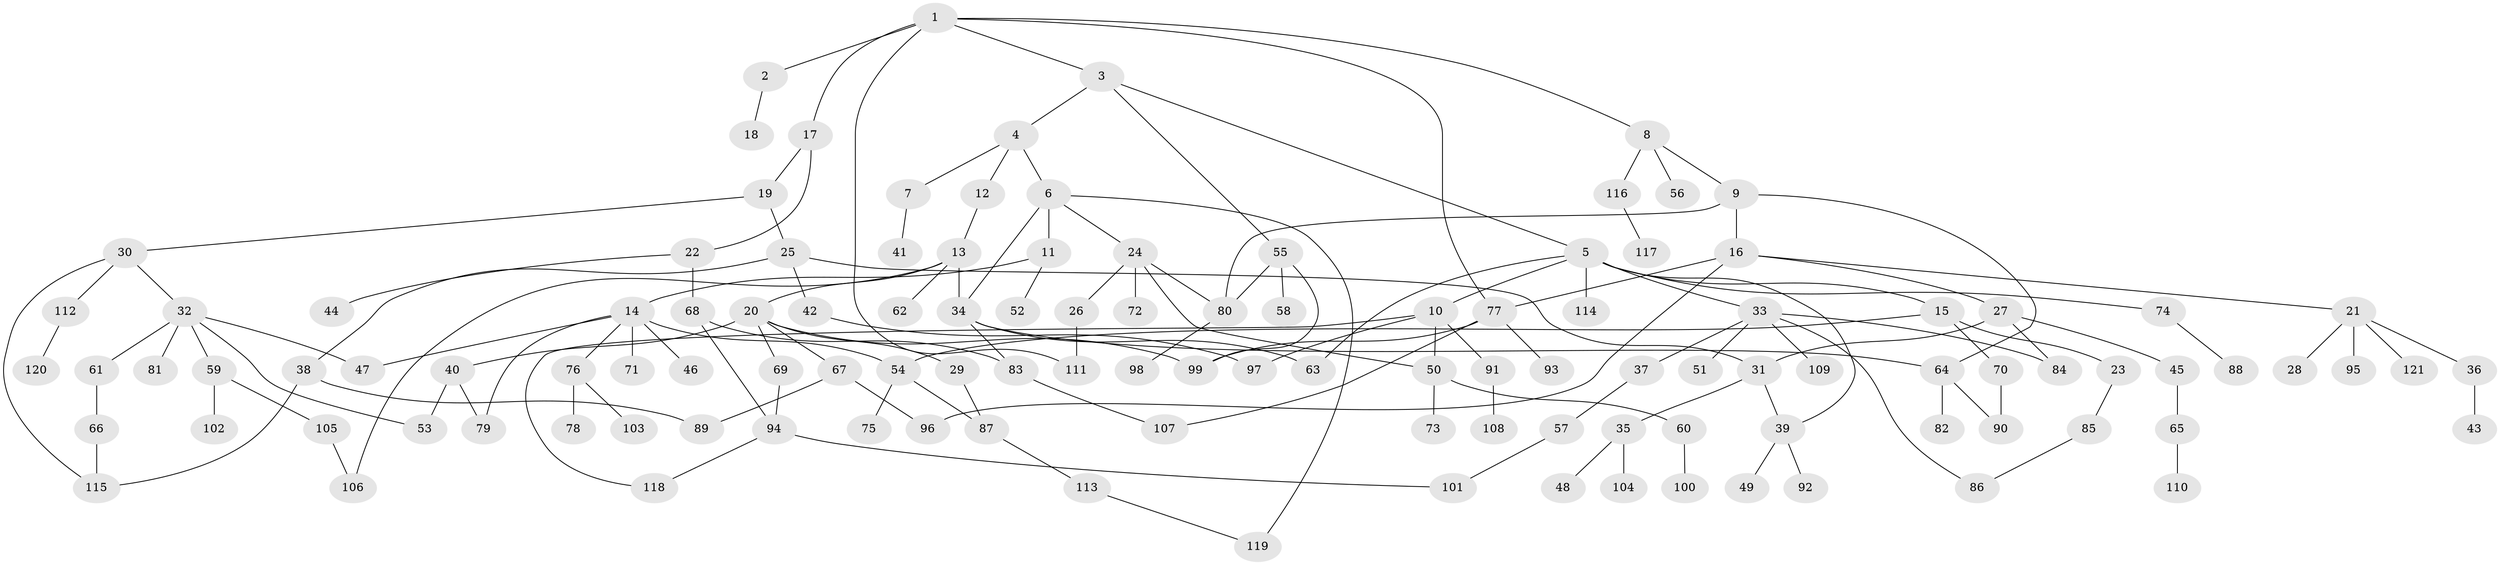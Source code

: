 // Generated by graph-tools (version 1.1) at 2025/49/03/09/25 03:49:18]
// undirected, 121 vertices, 152 edges
graph export_dot {
graph [start="1"]
  node [color=gray90,style=filled];
  1;
  2;
  3;
  4;
  5;
  6;
  7;
  8;
  9;
  10;
  11;
  12;
  13;
  14;
  15;
  16;
  17;
  18;
  19;
  20;
  21;
  22;
  23;
  24;
  25;
  26;
  27;
  28;
  29;
  30;
  31;
  32;
  33;
  34;
  35;
  36;
  37;
  38;
  39;
  40;
  41;
  42;
  43;
  44;
  45;
  46;
  47;
  48;
  49;
  50;
  51;
  52;
  53;
  54;
  55;
  56;
  57;
  58;
  59;
  60;
  61;
  62;
  63;
  64;
  65;
  66;
  67;
  68;
  69;
  70;
  71;
  72;
  73;
  74;
  75;
  76;
  77;
  78;
  79;
  80;
  81;
  82;
  83;
  84;
  85;
  86;
  87;
  88;
  89;
  90;
  91;
  92;
  93;
  94;
  95;
  96;
  97;
  98;
  99;
  100;
  101;
  102;
  103;
  104;
  105;
  106;
  107;
  108;
  109;
  110;
  111;
  112;
  113;
  114;
  115;
  116;
  117;
  118;
  119;
  120;
  121;
  1 -- 2;
  1 -- 3;
  1 -- 8;
  1 -- 17;
  1 -- 77;
  1 -- 111;
  2 -- 18;
  3 -- 4;
  3 -- 5;
  3 -- 55;
  4 -- 6;
  4 -- 7;
  4 -- 12;
  5 -- 10;
  5 -- 15;
  5 -- 33;
  5 -- 39;
  5 -- 74;
  5 -- 114;
  5 -- 63;
  6 -- 11;
  6 -- 24;
  6 -- 34;
  6 -- 119;
  7 -- 41;
  8 -- 9;
  8 -- 56;
  8 -- 116;
  9 -- 16;
  9 -- 64;
  9 -- 80;
  10 -- 50;
  10 -- 91;
  10 -- 97;
  10 -- 118;
  11 -- 14;
  11 -- 52;
  12 -- 13;
  13 -- 20;
  13 -- 62;
  13 -- 34;
  13 -- 106;
  14 -- 46;
  14 -- 47;
  14 -- 54;
  14 -- 71;
  14 -- 76;
  14 -- 79;
  15 -- 23;
  15 -- 70;
  15 -- 54;
  16 -- 21;
  16 -- 27;
  16 -- 77;
  16 -- 96;
  17 -- 19;
  17 -- 22;
  19 -- 25;
  19 -- 30;
  20 -- 29;
  20 -- 40;
  20 -- 67;
  20 -- 69;
  20 -- 99;
  21 -- 28;
  21 -- 36;
  21 -- 95;
  21 -- 121;
  22 -- 44;
  22 -- 68;
  23 -- 85;
  24 -- 26;
  24 -- 72;
  24 -- 80;
  24 -- 50;
  25 -- 38;
  25 -- 42;
  25 -- 31;
  26 -- 111;
  27 -- 31;
  27 -- 45;
  27 -- 84;
  29 -- 87;
  30 -- 32;
  30 -- 112;
  30 -- 115;
  31 -- 35;
  31 -- 39;
  32 -- 53;
  32 -- 59;
  32 -- 61;
  32 -- 81;
  32 -- 47;
  33 -- 37;
  33 -- 51;
  33 -- 84;
  33 -- 109;
  33 -- 86;
  34 -- 63;
  34 -- 64;
  34 -- 83;
  35 -- 48;
  35 -- 104;
  36 -- 43;
  37 -- 57;
  38 -- 89;
  38 -- 115;
  39 -- 49;
  39 -- 92;
  40 -- 79;
  40 -- 53;
  42 -- 97;
  45 -- 65;
  50 -- 60;
  50 -- 73;
  54 -- 75;
  54 -- 87;
  55 -- 58;
  55 -- 99;
  55 -- 80;
  57 -- 101;
  59 -- 102;
  59 -- 105;
  60 -- 100;
  61 -- 66;
  64 -- 82;
  64 -- 90;
  65 -- 110;
  66 -- 115;
  67 -- 96;
  67 -- 89;
  68 -- 83;
  68 -- 94;
  69 -- 94;
  70 -- 90;
  74 -- 88;
  76 -- 78;
  76 -- 103;
  77 -- 93;
  77 -- 99;
  77 -- 107;
  80 -- 98;
  83 -- 107;
  85 -- 86;
  87 -- 113;
  91 -- 108;
  94 -- 118;
  94 -- 101;
  105 -- 106;
  112 -- 120;
  113 -- 119;
  116 -- 117;
}
